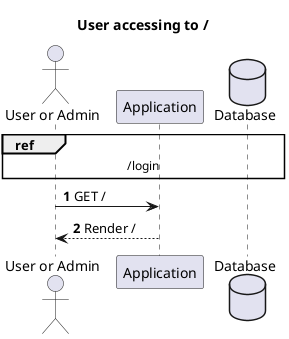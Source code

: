 @startuml
autonumber
title       User accessing to /
actor       "User or Admin"
participant Application
database    Database

ref over "User or Admin", Application, Database
    /login
end ref
"User or Admin" -> Application: GET /
"User or Admin" <-- Application: Render /
@enduml
